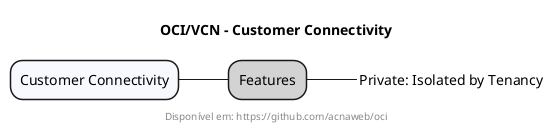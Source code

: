@startmindmap

Title "OCI/VCN - Customer Connectivity"
footer Disponível em: https://github.com/acnaweb/oci

*[#F8F8FF]  Customer Connectivity

**[#LightGray] Features

***_ Private: Isolated by Tenancy

@endmindmap
